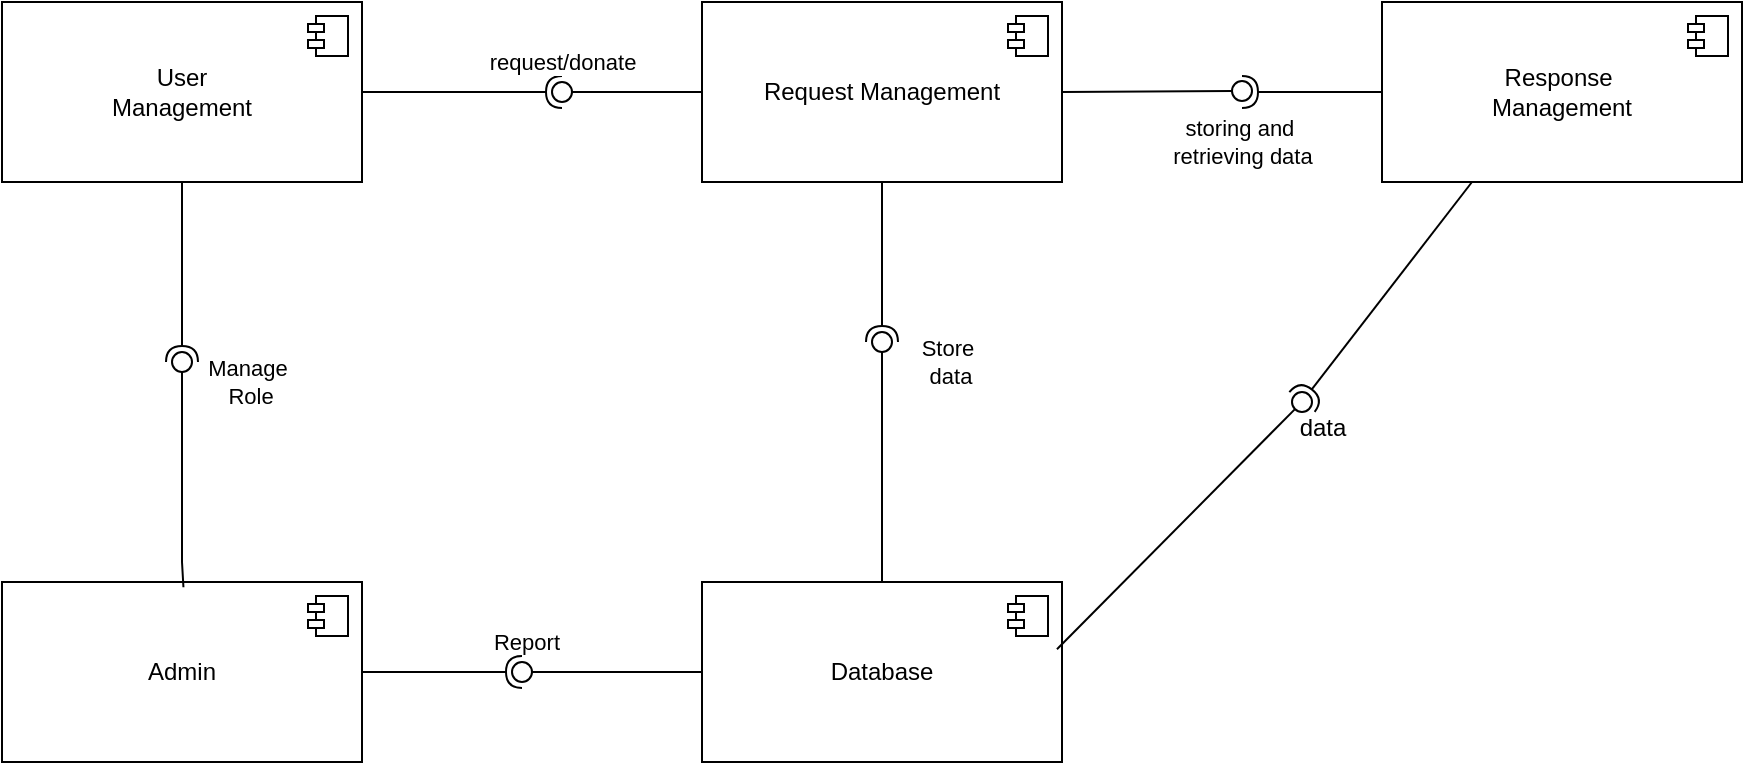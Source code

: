 <mxfile version="25.0.1">
  <diagram name="Page-1" id="lbOhIKWhwcdPpRNCW4DW">
    <mxGraphModel dx="978" dy="473" grid="1" gridSize="10" guides="1" tooltips="1" connect="1" arrows="1" fold="1" page="1" pageScale="1" pageWidth="850" pageHeight="1100" math="0" shadow="0">
      <root>
        <mxCell id="0" />
        <mxCell id="1" parent="0" />
        <mxCell id="3jeVtCWE8oX8Z17kRic9-1" value="User&lt;div&gt;Management&lt;/div&gt;" style="html=1;dropTarget=0;whiteSpace=wrap;" parent="1" vertex="1">
          <mxGeometry x="50" y="180" width="180" height="90" as="geometry" />
        </mxCell>
        <mxCell id="3jeVtCWE8oX8Z17kRic9-2" value="" style="shape=module;jettyWidth=8;jettyHeight=4;" parent="3jeVtCWE8oX8Z17kRic9-1" vertex="1">
          <mxGeometry x="1" width="20" height="20" relative="1" as="geometry">
            <mxPoint x="-27" y="7" as="offset" />
          </mxGeometry>
        </mxCell>
        <mxCell id="3jeVtCWE8oX8Z17kRic9-3" value="Request Management" style="html=1;dropTarget=0;whiteSpace=wrap;" parent="1" vertex="1">
          <mxGeometry x="400" y="180" width="180" height="90" as="geometry" />
        </mxCell>
        <mxCell id="3jeVtCWE8oX8Z17kRic9-4" value="" style="shape=module;jettyWidth=8;jettyHeight=4;" parent="3jeVtCWE8oX8Z17kRic9-3" vertex="1">
          <mxGeometry x="1" width="20" height="20" relative="1" as="geometry">
            <mxPoint x="-27" y="7" as="offset" />
          </mxGeometry>
        </mxCell>
        <mxCell id="3jeVtCWE8oX8Z17kRic9-5" value="Response&amp;nbsp;&lt;div&gt;Management&lt;/div&gt;" style="html=1;dropTarget=0;whiteSpace=wrap;" parent="1" vertex="1">
          <mxGeometry x="740" y="180" width="180" height="90" as="geometry" />
        </mxCell>
        <mxCell id="3jeVtCWE8oX8Z17kRic9-6" value="" style="shape=module;jettyWidth=8;jettyHeight=4;" parent="3jeVtCWE8oX8Z17kRic9-5" vertex="1">
          <mxGeometry x="1" width="20" height="20" relative="1" as="geometry">
            <mxPoint x="-27" y="7" as="offset" />
          </mxGeometry>
        </mxCell>
        <mxCell id="3jeVtCWE8oX8Z17kRic9-9" value="Database" style="html=1;dropTarget=0;whiteSpace=wrap;" parent="1" vertex="1">
          <mxGeometry x="400" y="470" width="180" height="90" as="geometry" />
        </mxCell>
        <mxCell id="3jeVtCWE8oX8Z17kRic9-10" value="" style="shape=module;jettyWidth=8;jettyHeight=4;" parent="3jeVtCWE8oX8Z17kRic9-9" vertex="1">
          <mxGeometry x="1" width="20" height="20" relative="1" as="geometry">
            <mxPoint x="-27" y="7" as="offset" />
          </mxGeometry>
        </mxCell>
        <mxCell id="3jeVtCWE8oX8Z17kRic9-11" value="" style="rounded=0;orthogonalLoop=1;jettySize=auto;html=1;endArrow=halfCircle;endFill=0;endSize=6;strokeWidth=1;sketch=0;exitX=1;exitY=0.5;exitDx=0;exitDy=0;" parent="1" source="3jeVtCWE8oX8Z17kRic9-1" edge="1">
          <mxGeometry relative="1" as="geometry">
            <mxPoint x="480" y="335" as="sourcePoint" />
            <mxPoint x="330" y="225" as="targetPoint" />
          </mxGeometry>
        </mxCell>
        <mxCell id="3jeVtCWE8oX8Z17kRic9-12" value="request/donate" style="rounded=0;orthogonalLoop=1;jettySize=auto;html=1;endArrow=oval;endFill=0;sketch=0;sourcePerimeterSpacing=0;targetPerimeterSpacing=0;endSize=10;exitX=0;exitY=0.5;exitDx=0;exitDy=0;" parent="1" source="3jeVtCWE8oX8Z17kRic9-3" edge="1">
          <mxGeometry x="1" y="-15" relative="1" as="geometry">
            <mxPoint x="440" y="335" as="sourcePoint" />
            <mxPoint x="330" y="225" as="targetPoint" />
            <mxPoint as="offset" />
          </mxGeometry>
        </mxCell>
        <mxCell id="3jeVtCWE8oX8Z17kRic9-13" value="" style="ellipse;whiteSpace=wrap;html=1;align=center;aspect=fixed;fillColor=none;strokeColor=none;resizable=0;perimeter=centerPerimeter;rotatable=0;allowArrows=0;points=[];outlineConnect=1;" parent="1" vertex="1">
          <mxGeometry x="455" y="330" width="10" height="10" as="geometry" />
        </mxCell>
        <mxCell id="3jeVtCWE8oX8Z17kRic9-14" value="storing and&amp;nbsp;&lt;div&gt;retrieving data&lt;/div&gt;" style="rounded=0;orthogonalLoop=1;jettySize=auto;html=1;endArrow=oval;endFill=0;sketch=0;sourcePerimeterSpacing=0;targetPerimeterSpacing=0;endSize=10;exitX=1;exitY=0.5;exitDx=0;exitDy=0;" parent="1" source="3jeVtCWE8oX8Z17kRic9-3" edge="1">
          <mxGeometry x="0.997" y="-25" relative="1" as="geometry">
            <mxPoint x="740" y="224.5" as="sourcePoint" />
            <mxPoint x="670" y="224.5" as="targetPoint" />
            <mxPoint y="1" as="offset" />
          </mxGeometry>
        </mxCell>
        <mxCell id="3jeVtCWE8oX8Z17kRic9-15" value="" style="rounded=0;orthogonalLoop=1;jettySize=auto;html=1;endArrow=halfCircle;endFill=0;endSize=6;strokeWidth=1;sketch=0;exitX=0;exitY=0.5;exitDx=0;exitDy=0;" parent="1" source="3jeVtCWE8oX8Z17kRic9-5" edge="1">
          <mxGeometry relative="1" as="geometry">
            <mxPoint x="580" y="210" as="sourcePoint" />
            <mxPoint x="670" y="225" as="targetPoint" />
          </mxGeometry>
        </mxCell>
        <mxCell id="3jeVtCWE8oX8Z17kRic9-16" value="Store&amp;nbsp;&lt;div&gt;data&lt;/div&gt;" style="rounded=0;orthogonalLoop=1;jettySize=auto;html=1;endArrow=oval;endFill=0;sketch=0;sourcePerimeterSpacing=0;targetPerimeterSpacing=0;endSize=10;exitX=0.5;exitY=0;exitDx=0;exitDy=0;" parent="1" source="3jeVtCWE8oX8Z17kRic9-9" edge="1">
          <mxGeometry x="1" y="-32" relative="1" as="geometry">
            <mxPoint x="530" y="270" as="sourcePoint" />
            <mxPoint x="490" y="350" as="targetPoint" />
            <mxPoint x="2" y="10" as="offset" />
          </mxGeometry>
        </mxCell>
        <mxCell id="3jeVtCWE8oX8Z17kRic9-17" value="" style="rounded=0;orthogonalLoop=1;jettySize=auto;html=1;endArrow=halfCircle;endFill=0;endSize=6;strokeWidth=1;sketch=0;exitX=0.5;exitY=1;exitDx=0;exitDy=0;" parent="1" source="3jeVtCWE8oX8Z17kRic9-3" edge="1">
          <mxGeometry relative="1" as="geometry">
            <mxPoint x="390" y="380" as="sourcePoint" />
            <mxPoint x="490" y="350" as="targetPoint" />
          </mxGeometry>
        </mxCell>
        <mxCell id="TFU_T7MmVNOrq4oU7fok-1" value="Admin" style="html=1;dropTarget=0;whiteSpace=wrap;" parent="1" vertex="1">
          <mxGeometry x="50" y="470" width="180" height="90" as="geometry" />
        </mxCell>
        <mxCell id="TFU_T7MmVNOrq4oU7fok-2" value="" style="shape=module;jettyWidth=8;jettyHeight=4;" parent="TFU_T7MmVNOrq4oU7fok-1" vertex="1">
          <mxGeometry x="1" width="20" height="20" relative="1" as="geometry">
            <mxPoint x="-27" y="7" as="offset" />
          </mxGeometry>
        </mxCell>
        <mxCell id="TFU_T7MmVNOrq4oU7fok-3" value="" style="rounded=0;orthogonalLoop=1;jettySize=auto;html=1;endArrow=halfCircle;endFill=0;endSize=6;strokeWidth=1;sketch=0;exitX=0.5;exitY=1;exitDx=0;exitDy=0;" parent="1" source="3jeVtCWE8oX8Z17kRic9-1" edge="1">
          <mxGeometry relative="1" as="geometry">
            <mxPoint x="360" y="330" as="sourcePoint" />
            <mxPoint x="140" y="360" as="targetPoint" />
          </mxGeometry>
        </mxCell>
        <mxCell id="TFU_T7MmVNOrq4oU7fok-4" value="Manage&amp;nbsp;&lt;div&gt;Role&lt;/div&gt;" style="rounded=0;orthogonalLoop=1;jettySize=auto;html=1;endArrow=oval;endFill=0;sketch=0;sourcePerimeterSpacing=0;targetPerimeterSpacing=0;endSize=10;exitX=0.504;exitY=0.029;exitDx=0;exitDy=0;exitPerimeter=0;" parent="1" source="TFU_T7MmVNOrq4oU7fok-1" edge="1">
          <mxGeometry x="1" y="-32" relative="1" as="geometry">
            <mxPoint x="310" y="370" as="sourcePoint" />
            <mxPoint x="140" y="360" as="targetPoint" />
            <mxPoint x="2" y="10" as="offset" />
            <Array as="points">
              <mxPoint x="140" y="460" />
            </Array>
          </mxGeometry>
        </mxCell>
        <mxCell id="TFU_T7MmVNOrq4oU7fok-5" value="&amp;nbsp;&lt;div&gt;Report&lt;/div&gt;" style="rounded=0;orthogonalLoop=1;jettySize=auto;html=1;endArrow=oval;endFill=0;sketch=0;sourcePerimeterSpacing=0;targetPerimeterSpacing=0;endSize=10;exitX=0;exitY=0.5;exitDx=0;exitDy=0;" parent="1" source="3jeVtCWE8oX8Z17kRic9-9" edge="1">
          <mxGeometry x="1" y="-32" relative="1" as="geometry">
            <mxPoint x="370" y="410" as="sourcePoint" />
            <mxPoint x="310" y="515" as="targetPoint" />
            <mxPoint x="2" y="10" as="offset" />
          </mxGeometry>
        </mxCell>
        <mxCell id="TFU_T7MmVNOrq4oU7fok-6" value="" style="rounded=0;orthogonalLoop=1;jettySize=auto;html=1;endArrow=halfCircle;endFill=0;endSize=6;strokeWidth=1;sketch=0;exitX=1;exitY=0.5;exitDx=0;exitDy=0;" parent="1" source="TFU_T7MmVNOrq4oU7fok-1" edge="1">
          <mxGeometry relative="1" as="geometry">
            <mxPoint x="360" y="320" as="sourcePoint" />
            <mxPoint x="310" y="515" as="targetPoint" />
          </mxGeometry>
        </mxCell>
        <mxCell id="etnd8eEnAT-IOZZFg9kI-1" value="" style="rounded=0;orthogonalLoop=1;jettySize=auto;html=1;endArrow=halfCircle;endFill=0;endSize=6;strokeWidth=1;sketch=0;exitX=0.25;exitY=1;exitDx=0;exitDy=0;" edge="1" parent="1" source="3jeVtCWE8oX8Z17kRic9-5">
          <mxGeometry relative="1" as="geometry">
            <mxPoint x="690" y="300" as="sourcePoint" />
            <mxPoint x="700" y="380" as="targetPoint" />
          </mxGeometry>
        </mxCell>
        <mxCell id="etnd8eEnAT-IOZZFg9kI-2" value="" style="rounded=0;orthogonalLoop=1;jettySize=auto;html=1;endArrow=oval;endFill=0;sketch=0;sourcePerimeterSpacing=0;targetPerimeterSpacing=0;endSize=10;exitX=0.986;exitY=0.374;exitDx=0;exitDy=0;exitPerimeter=0;" edge="1" parent="1" source="3jeVtCWE8oX8Z17kRic9-9">
          <mxGeometry x="0.997" y="-25" relative="1" as="geometry">
            <mxPoint x="620" y="340" as="sourcePoint" />
            <mxPoint x="700" y="380" as="targetPoint" />
            <mxPoint y="1" as="offset" />
          </mxGeometry>
        </mxCell>
        <mxCell id="etnd8eEnAT-IOZZFg9kI-3" value="data" style="text;html=1;align=center;verticalAlign=middle;resizable=0;points=[];autosize=1;strokeColor=none;fillColor=none;" vertex="1" parent="1">
          <mxGeometry x="685" y="378" width="50" height="30" as="geometry" />
        </mxCell>
      </root>
    </mxGraphModel>
  </diagram>
</mxfile>
